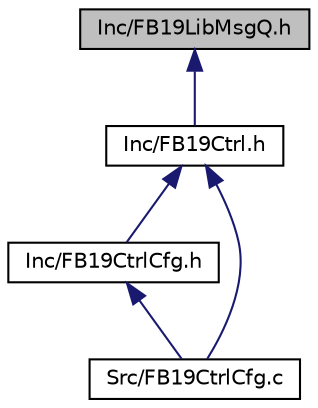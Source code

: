 digraph "Inc/FB19LibMsgQ.h"
{
 // LATEX_PDF_SIZE
  edge [fontname="Helvetica",fontsize="10",labelfontname="Helvetica",labelfontsize="10"];
  node [fontname="Helvetica",fontsize="10",shape=record];
  Node1 [label="Inc/FB19LibMsgQ.h",height=0.2,width=0.4,color="black", fillcolor="grey75", style="filled", fontcolor="black",tooltip=" "];
  Node1 -> Node2 [dir="back",color="midnightblue",fontsize="10",style="solid"];
  Node2 [label="Inc/FB19Ctrl.h",height=0.2,width=0.4,color="black", fillcolor="white", style="filled",URL="$_f_b19_ctrl_8h.html",tooltip="This file publishes the interface of the FieldBus19 Controller library."];
  Node2 -> Node3 [dir="back",color="midnightblue",fontsize="10",style="solid"];
  Node3 [label="Inc/FB19CtrlCfg.h",height=0.2,width=0.4,color="black", fillcolor="white", style="filled",URL="$_f_b19_ctrl_cfg_8h.html",tooltip="This file publishes the interface of the FieldBus19 configuration file."];
  Node3 -> Node4 [dir="back",color="midnightblue",fontsize="10",style="solid"];
  Node4 [label="Src/FB19CtrlCfg.c",height=0.2,width=0.4,color="black", fillcolor="white", style="filled",URL="$_f_b19_ctrl_cfg_8c.html",tooltip=" "];
  Node2 -> Node4 [dir="back",color="midnightblue",fontsize="10",style="solid"];
}

